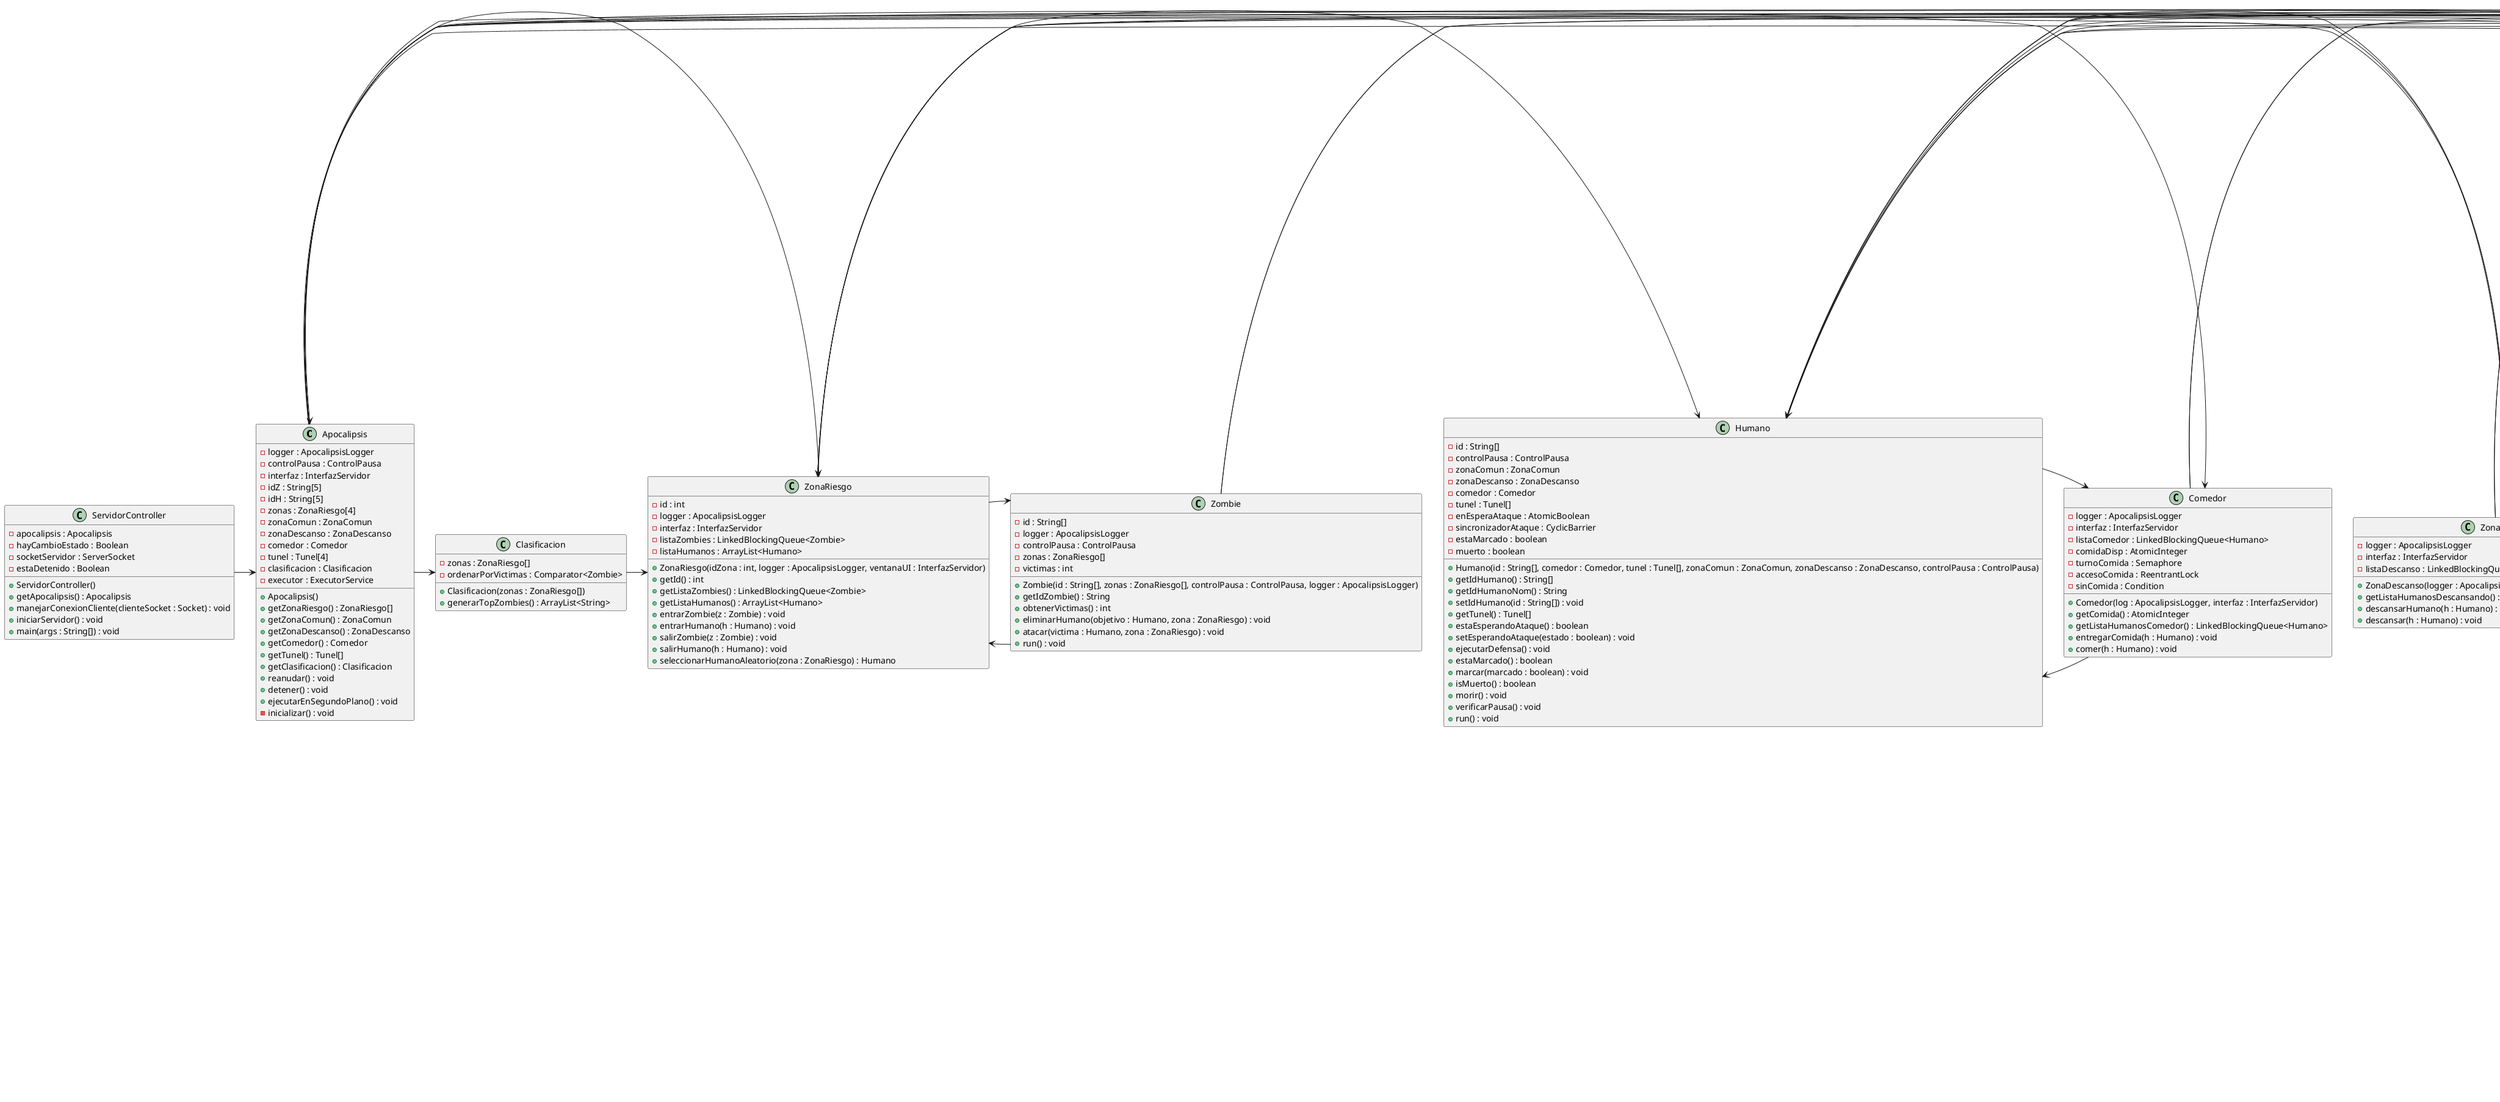 @startuml
'https://plantuml.com/sequence-diagram

class Apocalipsis {
  - logger : ApocalipsisLogger
  - controlPausa : ControlPausa
  - interfaz : InterfazServidor
  - idZ : String[5]
  - idH : String[5]
  - zonas : ZonaRiesgo[4]
  - zonaComun : ZonaComun
  - zonaDescanso : ZonaDescanso
  - comedor : Comedor
  - tunel : Tunel[4]
  - clasificacion : Clasificacion
  - executor : ExecutorService

  + Apocalipsis()
  + getZonaRiesgo() : ZonaRiesgo[]
  + getZonaComun() : ZonaComun
  + getZonaDescanso() : ZonaDescanso
  + getComedor() : Comedor
  + getTunel() : Tunel[]
  + getClasificacion() : Clasificacion
  + reanudar() : void
  + detener() : void
  + ejecutarEnSegundoPlano() : void
  - inicializar() : void
}

Apocalipsis -> ApocalipsisLogger
Apocalipsis -> ControlPausa
Apocalipsis -> InterfazServidor
Apocalipsis -> ZonaRiesgo
Apocalipsis -> ZonaComun
Apocalipsis -> ZonaDescanso
Apocalipsis -> Comedor
Apocalipsis -> Tunel
Apocalipsis -> Clasificacion

class ApocalipsisLogger {
  - accesoArchivo : Semaphore
  - ARCHIVO_LOG : String

  + prepararArchivo() : void
  + log(mensaje : String) : void
}

class Clasificacion {
  - zonas : ZonaRiesgo[]
  - ordenarPorVictimas : Comparator<Zombie>

  + Clasificacion(zonas : ZonaRiesgo[])
  + generarTopZombies() : ArrayList<String>
}

Clasificacion -> ZonaRiesgo

class Comedor {
  - logger : ApocalipsisLogger
  - interfaz : InterfazServidor
  - listaComedor : LinkedBlockingQueue<Humano>
  - comidaDisp : AtomicInteger
  - turnoComida : Semaphore
  - accesoComida : ReentrantLock
  - sinComida : Condition

  + Comedor(log : ApocalipsisLogger, interfaz : InterfazServidor)
  + getComida() : AtomicInteger
  + getListaHumanosComedor() : LinkedBlockingQueue<Humano>
  + entregarComida(h : Humano) : void
  + comer(h : Humano) : void
}

Comedor -> ApocalipsisLogger
Comedor -> InterfazServidor
Comedor -> Humano

class ControlPausa {
  - logger : ApocalipsisLogger
  - enPausa : boolean
  - lockPausa : ReentrantLock
  - reanudarCondicion : Condition

  + ControlPausa(log : ApocalipsisLogger)
  + verificarPausa() : void
  + reanudarEjecucion() : void
  + detenerEjecucion() : void
}

ControlPausa -> ApocalipsisLogger

class Humano{
  - id : String[]
  - controlPausa : ControlPausa
  - zonaComun : ZonaComun
  - zonaDescanso : ZonaDescanso
  - comedor : Comedor
  - tunel : Tunel[]
  - enEsperaAtaque : AtomicBoolean
  - sincronizadorAtaque : CyclicBarrier
  - estaMarcado : boolean
  - muerto : boolean

  + Humano(id : String[], comedor : Comedor, tunel : Tunel[], zonaComun : ZonaComun, zonaDescanso : ZonaDescanso, controlPausa : ControlPausa)
  + getIdHumano() : String[]
  + getIdHumanoNom() : String
  + setIdHumano(id : String[]) : void
  + getTunel() : Tunel[]
  + estaEsperandoAtaque() : boolean
  + setEsperandoAtaque(estado : boolean) : void
  + ejecutarDefensa() : void
  + estaMarcado() : boolean
  + marcar(marcado : boolean) : void
  + isMuerto() : boolean
  + morir() : void
  + verificarPausa() : void
  + run() : void
}

Humano -> ControlPausa
Humano -> ZonaComun
Humano -> ZonaDescanso
Humano -> Comedor
Humano -> Tunel

class Tunel {
  - id : int
  - logger : ApocalipsisLogger
  - interfaz : InterfazServidor
  - zonaRiesgo : ZonaRiesgo
  - barreraEsperar : CyclicBarrier
  - lockPaso : ReentrantLock
  - condicionPaso : Condition
  - semEspera : Semaphore
  - semPaso : Semaphore
  - colaEspera : LinkedBlockingQueue<Humano>
  - colaAtravesando : LinkedBlockingQueue<Humano>
  - colaRegreso : LinkedBlockingQueue<Humano>

  + Tunel(id : int, zonaRiesgo : ZonaRiesgo, logger : ApocalipsisLogger, interfaz : InterfazServidor)
  + getId() : int
  + getColaEspera() : LinkedBlockingQueue<Humano>
  + getColaAtravesando() : LinkedBlockingQueue<Humano>
  + getColaRegreso() : LinkedBlockingQueue<Humano>
  + salirAlExterior(h : Humano) : void
  + regresarDelExterior(h : Humano) : void
}

Tunel -> ApocalipsisLogger
Tunel -> InterfazServidor
Tunel -> ZonaRiesgo
Tunel -> Humano

class Zombie{
  - id : String[]
  - logger : ApocalipsisLogger
  - controlPausa : ControlPausa
  - zonas : ZonaRiesgo[]
  - victimas : int

  + Zombie(id : String[], zonas : ZonaRiesgo[], controlPausa : ControlPausa, logger : ApocalipsisLogger)
  + getIdZombie() : String
  + obtenerVictimas() : int
  + eliminarHumano(objetivo : Humano, zona : ZonaRiesgo) : void
  + atacar(victima : Humano, zona : ZonaRiesgo) : void
  + run() : void
}

Zombie -> ApocalipsisLogger
Zombie -> ControlPausa
Zombie -> ZonaRiesgo

class ZonaComun {
  - logger : ApocalipsisLogger
  - interfaz : InterfazServidor
  - tuneles : Tunel[]
  - listaHumanos : LinkedBlockingQueue<Humano>

  + ZonaComun(tunelesDisponibles : Tunel[], logger : ApocalipsisLogger, interfaz : InterfazServidor)
  + getListaHumanosZonaComun() : LinkedBlockingQueue<Humano>
  + prepararse(h : Humano) : void
  + entrarZonaComun(h : Humano) : void
  + explorarExterior(h : Humano) : void
}

ZonaComun -> ApocalipsisLogger
ZonaComun -> InterfazServidor
ZonaComun -> Tunel
ZonaComun -> Humano

class ZonaDescanso {
  - logger : ApocalipsisLogger
  - interfaz : InterfazServidor
  - listaDescanso : LinkedBlockingQueue<Humano>

  + ZonaDescanso(logger : ApocalipsisLogger, interfaz : InterfazServidor)
  + getListaHumanosDescansando() : LinkedBlockingQueue<Humano>
  + descansarHumano(h : Humano) : void
  + descansar(h : Humano) : void
}

ZonaDescanso -> ApocalipsisLogger
ZonaDescanso -> InterfazServidor
ZonaDescanso -> Humano

class ZonaRiesgo {
  - id : int
  - logger : ApocalipsisLogger
  - interfaz : InterfazServidor
  - listaZombies : LinkedBlockingQueue<Zombie>
  - listaHumanos : ArrayList<Humano>

  + ZonaRiesgo(idZona : int, logger : ApocalipsisLogger, ventanaUI : InterfazServidor)
  + getId() : int
  + getListaZombies() : LinkedBlockingQueue<Zombie>
  + getListaHumanos() : ArrayList<Humano>
  + entrarZombie(z : Zombie) : void
  + entrarHumano(h : Humano) : void
  + salirZombie(z : Zombie) : void
  + salirHumano(h : Humano) : void
  + seleccionarHumanoAleatorio(zona : ZonaRiesgo) : Humano
}

ZonaRiesgo -> ApocalipsisLogger
ZonaRiesgo -> InterfazServidor
ZonaRiesgo -> Zombie
ZonaRiesgo -> Humano

class ClienteController {
  - interfazCliente : InterfazCliente
  - zonaComun : Integer
  - zonaDescanso : Integer
  - comedor : Integer
  - enColaTunel1, enColaTunel2, enColaTunel3, enColaTunel4 : Integer
  - cruzandoTunel1, cruzandoTunel2, cruzandoTunel3, cruzandoTunel4 : Integer
  - regresandoTunel1, regresandoTunel2, regresandoTunel3, regresandoTunel4 : Integer
  - zombieZonaRiesgo1, zombieZonaRiesgo2, zombieZonaRiesgo3, zombieZonaRiesgo4 : Integer
  - zonaRiesgo1, zonaRiesgo2, zonaRiesgo3, zonaRiesgo4 : Integer
  - topZombies : ArrayList<String>
  - detener : Boolean
  - hayCambio : Boolean

  + ClienteController()
  + getZonaComun() : Integer
  + getZonaDescanso() : Integer
  + getComedor() : Integer
  + getEnColaTunel1() : Integer
  + getEnColaTunel2() : Integer
  + getEnColaTunel3() : Integer
  + getEnColaTunel4() : Integer
  + getCruzandoTunel1() : Integer
  + getCruzandoTunel2() : Integer
  + getCruzandoTunel3() : Integer
  + getCruzandoTunel4() : Integer
  + getRegresandoTunel1() : Integer
  + getRegresandoTunel2() : Integer
  + getRegresandoTunel3() : Integer
  + getRegresandoTunel4() : Integer
  + getZombieZonaRiesgo1() : Integer
  + getZombieZonaRiesgo2() : Integer
  + getZombieZonaRiesgo3() : Integer
  + getZombieZonaRiesgo4() : Integer
  + getZonaRiesgo1() : Integer
  + getZonaRiesgo2() : Integer
  + getZonaRiesgo3() : Integer
  + getZonaRiesgo4() : Integer
  + getTopZombies() : ArrayList<String>
  + isDetener() : Boolean
  + alternarEstadoDetener() : void
  + isCambio() : Boolean
  + activarCambio() : void
  + desactivarCambio() : void
  + iniciarConexion() : void
  + main(args : String[]) : void
}

ClienteController -> InterfazCliente

class ServidorController {
  - apocalipsis : Apocalipsis
  - hayCambioEstado : Boolean
  - socketServidor : ServerSocket
  - estaDetenido : Boolean

  + ServidorController()
  + getApocalipsis() : Apocalipsis
  + manejarConexionCliente(clienteSocket : Socket) : void
  + iniciarServidor() : void
  + main(args : String[]) : void
}

ServidorController -> Apocalipsis

class InterfazCliente{

  - clienteController : ClienteController
  - jLabel1 : JLabel
  - jLabel2 : JLabel
  - jLabel3 : JLabel
  - jLabel4 : JLabel
  - jLabel5 : JLabel
  - jLabel6 : JLabel
  - jLabel7 : JLabel
  - jLabel8 : JLabel
  - jLabel9 : JLabel
  - jLabel10 : JLabel
  - jLabel11 : JLabel
  - jLabel12 : JLabel
  - jLabel13 : JLabel
  - jTextFieldHumanosRefugio : JTextField
  - jTextFieldHumanosZComun : JTextField
  - jTextFieldHumanosZDescanso : JTextField
  - jTextFieldHumanosComedor : JTextField
  - jTextFieldZombisZR1 : JTextField
  - jTextFieldZombisZR2 : JTextField
  - jTextFieldZombisZR3 : JTextField
  - jTextFieldZombisZR4 : JTextField
  - jTextFieldHumanosZR1 : JTextField
  - jTextFieldHumanosZR2 : JTextField
  - jTextFieldHumanosZR3 : JTextField
  - jTextFieldHumanosZR4 : JTextField
  - jTextFieldTunel1 : JTextField
  - jTextFieldTunel2 : JTextField
  - jTextFieldTunel3 : JTextField
  - jTextFieldTunel4 : JTextField
  - jToggleButtonParar : JToggleButton
  - jList1 : JList<String>
  - jScrollPane1 : JScrollPane


  + InterfazCliente(clienteController : ClienteController)
  - jTextFieldHumanosRefugioActionPerformed(evt : ActionEvent) : void
  - jTextFieldHumanosZComunActionPerformed(evt : ActionEvent) : void
  - jTextFieldHumanosZDescansoActionPerformed(evt : ActionEvent) : void
  - jTextFieldHumanosComedorActionPerformed(evt : ActionEvent) : void
  - jTextFieldZombisZR1ActionPerformed(evt : ActionEvent) : void
  - jTextFieldZombisZR2ActionPerformed(evt : ActionEvent) : void
  - jTextFieldZombisZR3ActionPerformed(evt : ActionEvent) : void
  - jTextFieldZombisZR4ActionPerformed(evt : ActionEvent) : void
  - jTextFieldHumanosZR1ActionPerformed(evt : ActionEvent) : void
  - jTextFieldHumanosZR2ActionPerformed(evt : ActionEvent) : void
  - jTextFieldHumanosZR3ActionPerformed(evt : ActionEvent) : void
  - jTextFieldHumanosZR4ActionPerformed(evt : ActionEvent) : void
  - jTextFieldTunel1ActionPerformed(evt : ActionEvent) : void
  - jTextFieldTunel2ActionPerformed(evt : ActionEvent) : void
  - jTextFieldTunel3ActionPerformed(evt : ActionEvent) : void
  - jTextFieldTunel4ActionPerformed(evt : ActionEvent) : void
  - jToggleButtonPararActionPerformed(evt : ActionEvent) : void
  + cargarDatos() : void
  + limpiarCampos() : void
  + refrescarInterfaz() : void
}

InterfazCliente -> ClienteController

class InterfazServidor{
  - apocalipsis : Apocalipsis
  - jLabel1 : JLabel
  - jLabel2 : JLabel
  - jLabel3 : JLabel
  - jLabel4 : JLabel
  - jLabel5 : JLabel
  - jLabel6 : JLabel
  - jLabel7 : JLabel
  - jLabel8 : JLabel
  - jLabel9 : JLabel
  - jLabel10 : JLabel
  - jLabel11 : JLabel
  - jLabel12 : JLabel
  - jLabel13 : JLabel
  - jLabel14 : JLabel
  - jLabel15 : JLabel
  - jPanel1 : JPanel
  - jPanel2 : JPanel
  - jPanelRefugio : JPanel
  - jPanelDescanso : JPanel
  - jPanelTuneles : JPanel
  - jPanelTunel0 : JPanel
  - jPanelTunel1 : JPanel
  - jPanelTunel2 : JPanel
  - jPanelTunel3 : JPanel
  - jPanelTunel4 : JPanel
  - jPanelTunel5 : JPanel
  - jPanelTunel6 : JPanel
  - jPanelTunel7 : JPanel
  - jPaneZonaRiesgo : JPanel
  - jScrollPane1 : JScrollPane
  - jScrollPane2 : JScrollPane
  - jScrollPane3 : JScrollPane
  - jScrollPane5 : JScrollPane
  - jScrollPane6 : JScrollPane
  - jScrollPane8 : JScrollPane
  - jScrollPane9 : JScrollPane
  - jScrollPane10 : JScrollPane
  - jScrollPane11 : JScrollPane
  - jScrollPane21 : JScrollPane
  - jScrollPane22 : JScrollPane
  - jScrollPane23 : JScrollPane
  - jScrollPane24 : JScrollPane
  - jScrollPane25 : JScrollPane
  - jScrollPane26 : JScrollPane
  - jScrollPaneListaRegresando0 : JScrollPane
  - jScrollPaneListaRegresando1 : JScrollPane
  - jScrollPaneListaRegresando2 : JScrollPane
  - jScrollPaneListaRegresando3 : JScrollPane
  - jScrollPaneListaRegresando4 : JScrollPane
  - jScrollPaneListaRegresando6 : JScrollPane
  - jScrollPaneListaRegresando7 : JScrollPane
  - jScrollPaneListaRegresando8 : JScrollPane
  - jTextAreaHumanosZonaComun : JTextArea
  - jTextAreaHumanosDescanso : JTextArea
  - jTextAreaHumanosComedor : JTextArea
  - jTextFieldNumComida : JTextField
  - jListZombis0 : JList<String>
  - jListZombis1 : JList<String>
  - jListZombis2 : JList<String>
  - jListZombis3 : JList<String>
  - jListPasar0 : JList<String>
  - jListPasar1 : JList<String>
  - jListPasar2 : JList<String>
  - jListPasar3 : JList<String>
  - jListPasando0 : JList<String>
  - jListPasando1 : JList<String>
  - jListPasando2 : JList<String>
  - jListPasando3 : JList<String>
  - jListHumanosZona0 : JList<String>
  - jListHumanosZona1 : JList<String>
  - jListHumanosZona2 : JList<String>
  - jListHumanosZona3 : JList<String>
  - jListRegresando0 : JList<String>
  - jListRegresando1 : JList<String>
  - jListRegresando2 : JList<String>
  - jListRegresando3 : JList<String>


  + InterfazServidor(apocalipsis : Apocalipsis)
  - jTextFieldNumComidaActionPerformed(evt : ActionEvent) : void
  + mostrarHumanosZonaComun() : void
  + mostrandoHumanosDescansando() : void
  + mostrarHumanosComedor() : void
  + actualizarCantidadComida() : void
  + refrescarListaEntradaTunel(indice : int) : void
  + refrescarListaTransitando(indice : int) : void
  + actualizarRetornoTunel(indice : int) : void
  + mostrarZombisZonaPeligro(indice : int) : void
  + mostrarHumanosZonaPeligro(indice : int) : void
}

InterfazServidor -> Apocalipsis

@enduml